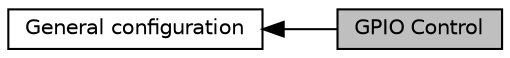 digraph "GPIO Control"
{
  edge [fontname="Helvetica",fontsize="10",labelfontname="Helvetica",labelfontsize="10"];
  node [fontname="Helvetica",fontsize="10",shape=record];
  rankdir=LR;
  Node0 [label="GPIO Control",height=0.2,width=0.4,color="black", fillcolor="grey75", style="filled", fontcolor="black"];
  Node1 [label="General configuration",height=0.2,width=0.4,color="black", fillcolor="white", style="filled",URL="$group___g_e_n___c_f_g.html"];
  Node1->Node0 [shape=plaintext, dir="back", style="solid"];
}
